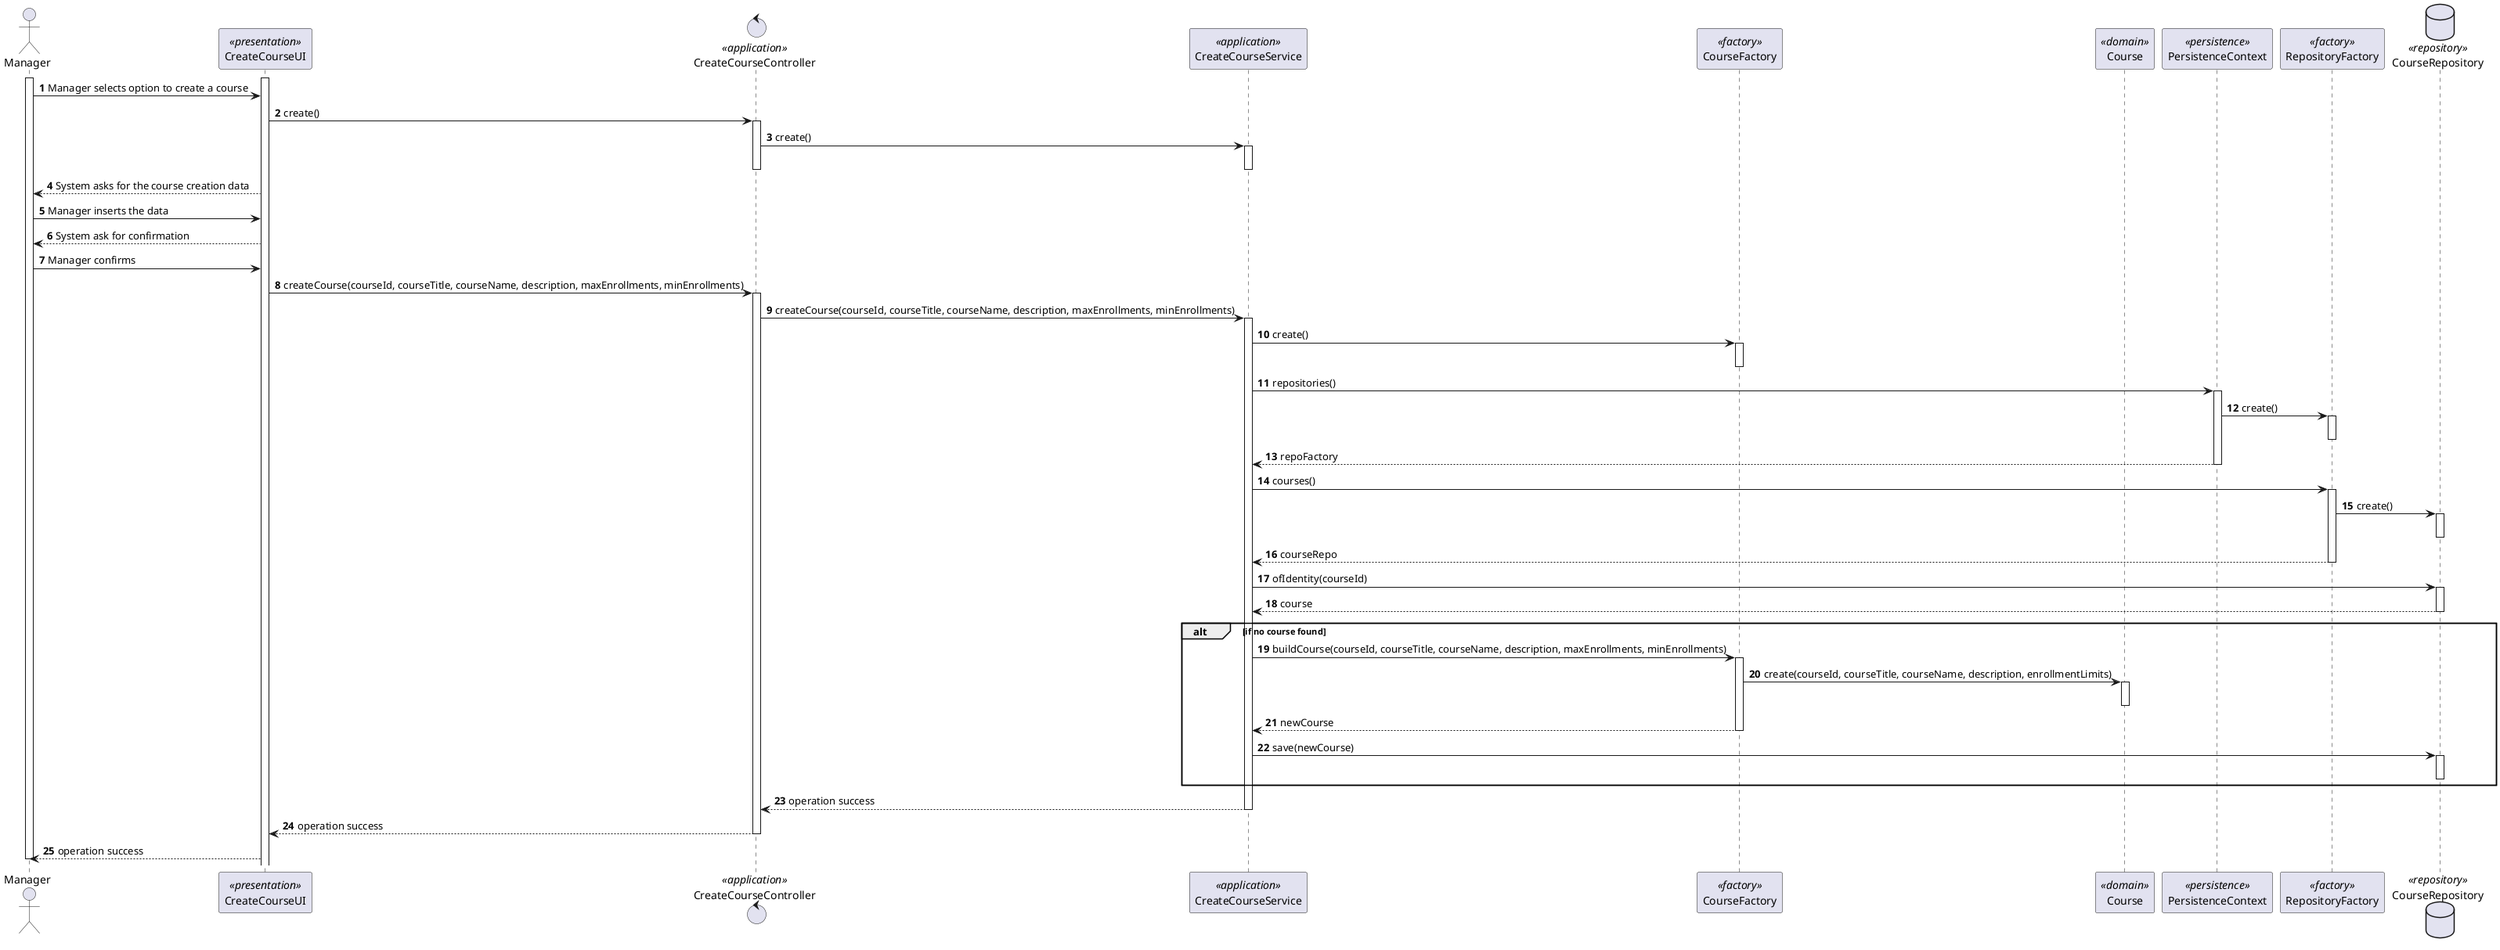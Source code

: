 @startuml
actor Manager as ACTOR
participant CreateCourseUI as UI <<presentation>>
control CreateCourseController as CONTROLLER <<application>>
participant CreateCourseService as SERVICE <<application>>
participant CourseFactory as COURSE_FAC <<factory>>
participant Course as COURSE <<domain>>
participant PersistenceContext as PERS_CONTX <<persistence>>
participant RepositoryFactory as REPO_FAC <<factory>>
database CourseRepository as COURSE_REPO <<repository>>
autonumber
activate ACTOR
activate UI

ACTOR -> UI : Manager selects option to create a course
UI -> CONTROLLER : create()
activate CONTROLLER
CONTROLLER -> SERVICE : create()
activate SERVICE
deactivate SERVICE
deactivate CONTROLLER
UI --> ACTOR : System asks for the course creation data

ACTOR -> UI : Manager inserts the data
UI --> ACTOR : System ask for confirmation
ACTOR -> UI : Manager confirms
UI -> CONTROLLER : createCourse(courseId, courseTitle, courseName, description, maxEnrollments, minEnrollments)
activate CONTROLLER
CONTROLLER -> SERVICE : createCourse(courseId, courseTitle, courseName, description, maxEnrollments, minEnrollments)
activate SERVICE
SERVICE -> COURSE_FAC : create()
activate COURSE_FAC
deactivate COURSE_FAC
SERVICE -> PERS_CONTX : repositories()
activate PERS_CONTX
PERS_CONTX -> REPO_FAC : create()
activate REPO_FAC
deactivate REPO_FAC
PERS_CONTX -->SERVICE : repoFactory
deactivate PERS_CONTX
SERVICE -> REPO_FAC : courses()
activate REPO_FAC
REPO_FAC -> COURSE_REPO : create()
activate COURSE_REPO
deactivate COURSE_REPO
REPO_FAC --> SERVICE : courseRepo
deactivate REPO_FAC
SERVICE -> COURSE_REPO : ofIdentity(courseId)
activate COURSE_REPO
COURSE_REPO --> SERVICE : course
deactivate COURSE_REPO
alt if no course found
SERVICE -> COURSE_FAC : buildCourse(courseId, courseTitle, courseName, description, maxEnrollments, minEnrollments)
activate COURSE_FAC
COURSE_FAC -> COURSE : create(courseId, courseTitle, courseName, description, enrollmentLimits)
activate COURSE
deactivate COURSE
COURSE_FAC --> SERVICE : newCourse
deactivate COURSE_FAC
SERVICE -> COURSE_REPO : save(newCourse)
activate COURSE_REPO
deactivate COURSE_REPO
end alt
SERVICE --> CONTROLLER : operation success
deactivate SERVICE
CONTROLLER --> UI : operation success
deactivate CONTROLLER
UI --> ACTOR : operation success
deactivate ACTOR
@enduml
